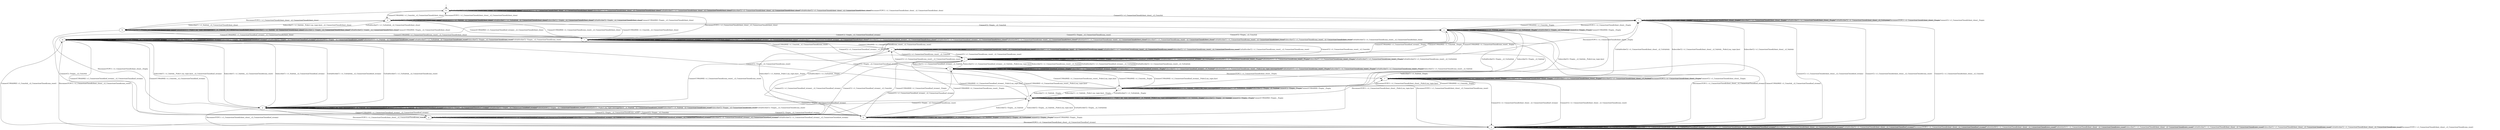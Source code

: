 digraph "" {
	graph [configurations="VerneMQ|emqtt|hbmqtt|mosquitto"];
	node [label="\N"];
	__start0	[feature=True,
		label="",
		shape=none];
	b	[feature=True];
	__start0 -> b	[key=0];
	b -> b	[key=0,
		feature="VerneMQ|emqtt|hbmqtt|mosquitto",
		label="PublishQoS0C2 / c1_ConnectionClosed(client_close)__c2_ConnectionClosed(client_close)"];
	b -> b	[key=1,
		feature="VerneMQ|emqtt|hbmqtt|mosquitto",
		label="PublishQoS1C1 / c1_ConnectionClosed(client_close)__c2_ConnectionClosed(client_close)"];
	b -> b	[key=2,
		feature="VerneMQ|emqtt|hbmqtt|mosquitto",
		label="SubscribeC1 / c1_ConnectionClosed(client_close)__c2_ConnectionClosed(client_close)"];
	b -> b	[key=3,
		feature="VerneMQ|emqtt|hbmqtt|mosquitto",
		label="UnSubScribeC1 / c1_ConnectionClosed(client_close)__c2_ConnectionClosed(client_close)"];
	b -> b	[key=4,
		feature="VerneMQ|emqtt|hbmqtt|mosquitto",
		label="SubscribeC2 / c1_ConnectionClosed(client_close)__c2_ConnectionClosed(client_close)"];
	b -> b	[key=5,
		feature="VerneMQ|emqtt|hbmqtt|mosquitto",
		label="UnSubScribeC2 / c1_ConnectionClosed(client_close)__c2_ConnectionClosed(client_close)"];
	b -> b	[key=6,
		feature="VerneMQ|emqtt|hbmqtt|mosquitto",
		label="DisconnectTCPC1 / c1_ConnectionClosed(client_close)__c2_ConnectionClosed(client_close)"];
	c	[feature="VerneMQ|emqtt|hbmqtt|mosquitto"];
	b -> c	[key=0,
		feature="VerneMQ|emqtt|hbmqtt|mosquitto",
		label="ConnectC2 / c1_ConnectionClosed(client_close)__c2_ConnAck"];
	d	[feature="VerneMQ|emqtt|hbmqtt|mosquitto"];
	b -> d	[key=0,
		feature="VerneMQ|emqtt|hbmqtt|mosquitto",
		label="ConnectC1WithWill / c1_ConnAck__c2_ConnectionClosed(client_close)"];
	c -> c	[key=0,
		feature="VerneMQ|emqtt|hbmqtt|mosquitto",
		label="PublishQoS0C2 / c1_ConnectionClosed(client_close)__Empty"];
	c -> c	[key=1,
		feature="VerneMQ|emqtt|hbmqtt|mosquitto",
		label="PublishQoS1C1 / c1_ConnectionClosed(client_close)__Empty"];
	c -> c	[key=2,
		feature="VerneMQ|emqtt|hbmqtt|mosquitto",
		label="SubscribeC1 / c1_ConnectionClosed(client_close)__Empty"];
	c -> c	[key=3,
		feature="VerneMQ|emqtt|hbmqtt|mosquitto",
		label="UnSubScribeC1 / c1_ConnectionClosed(client_close)__Empty"];
	c -> c	[key=4,
		feature="VerneMQ|emqtt|hbmqtt|mosquitto",
		label="UnSubScribeC2 / c1_ConnectionClosed(client_close)__c2_UnSubAck"];
	c -> c	[key=5,
		feature="VerneMQ|emqtt|hbmqtt|mosquitto",
		label="DisconnectTCPC1 / c1_ConnectionClosed(client_close)__Empty"];
	c -> c	[key=6,
		feature=hbmqtt,
		label="ConnectC2 / c1_ConnectionClosed(client_close)__Empty"];
	e	[feature="VerneMQ|emqtt|hbmqtt|mosquitto"];
	c -> e	[key=0,
		feature="VerneMQ|emqtt|hbmqtt|mosquitto",
		label="ConnectC1WithWill / c1_ConnAck__Empty"];
	f	[feature="VerneMQ|emqtt|hbmqtt|mosquitto"];
	c -> f	[key=0,
		feature="VerneMQ|hbmqtt|mosquitto",
		label="SubscribeC2 / c1_ConnectionClosed(client_close)__c2_SubAck"];
	c -> f	[key=1,
		feature=emqtt,
		label="SubscribeC2 / c1_ConnectionClosed(client_close)__c2_SubAck__Pub(c2,my_topic,bye)"];
	g	[feature="emqtt|mosquitto"];
	c -> g	[key=0,
		feature="emqtt|mosquitto",
		label="ConnectC2 / c1_ConnectionClosed(client_close)__c2_ConnectionClosed(eof_stream)"];
	c -> g	[key=1,
		feature=VerneMQ,
		label="ConnectC2 / c1_ConnectionClosed(client_close)__c2_ConnectionClosed(conn_reset)"];
	d -> b	[key=0,
		feature="VerneMQ|emqtt|hbmqtt|mosquitto",
		label="DisconnectTCPC1 / c1_ConnectionClosed(client_close)__c2_ConnectionClosed(client_close)"];
	d -> d	[key=0,
		feature="VerneMQ|emqtt|hbmqtt|mosquitto",
		label="PublishQoS0C2 / Empty__c2_ConnectionClosed(client_close)"];
	d -> d	[key=1,
		feature="VerneMQ|emqtt|hbmqtt|mosquitto",
		label="PublishQoS1C1 / c1_PubAck__c2_ConnectionClosed(client_close)"];
	d -> d	[key=2,
		feature="VerneMQ|emqtt|hbmqtt|mosquitto",
		label="UnSubScribeC1 / c1_UnSubAck__c2_ConnectionClosed(client_close)"];
	d -> d	[key=3,
		feature="VerneMQ|emqtt|hbmqtt|mosquitto",
		label="SubscribeC2 / Empty__c2_ConnectionClosed(client_close)"];
	d -> d	[key=4,
		feature="VerneMQ|emqtt|hbmqtt|mosquitto",
		label="UnSubScribeC2 / Empty__c2_ConnectionClosed(client_close)"];
	d -> d	[key=5,
		feature=hbmqtt,
		label="ConnectC1WithWill / Empty__c2_ConnectionClosed(client_close)"];
	d -> e	[key=0,
		feature="VerneMQ|emqtt|hbmqtt|mosquitto",
		label="ConnectC2 / Empty__c2_ConnAck"];
	h	[feature="VerneMQ|emqtt|hbmqtt|mosquitto"];
	d -> h	[key=0,
		feature="VerneMQ|hbmqtt|mosquitto",
		label="SubscribeC1 / c1_SubAck__c2_ConnectionClosed(client_close)"];
	d -> h	[key=1,
		feature=emqtt,
		label="SubscribeC1 / c1_SubAck__Pub(c1,my_topic,bye)__c2_ConnectionClosed(client_close)"];
	i	[feature="emqtt|mosquitto"];
	d -> i	[key=0,
		feature="emqtt|mosquitto",
		label="ConnectC1WithWill / c1_ConnectionClosed(eof_stream)__c2_ConnectionClosed(client_close)"];
	d -> i	[key=1,
		feature=VerneMQ,
		label="ConnectC1WithWill / c1_ConnectionClosed(conn_reset)__c2_ConnectionClosed(client_close)"];
	e -> c	[key=0,
		feature="VerneMQ|emqtt|hbmqtt|mosquitto",
		label="DisconnectTCPC1 / c1_ConnectionClosed(client_close)__Empty"];
	e -> e	[key=0,
		feature="VerneMQ|emqtt|hbmqtt|mosquitto",
		label="PublishQoS0C2 / Empty__Empty"];
	e -> e	[key=1,
		feature="VerneMQ|emqtt|hbmqtt|mosquitto",
		label="PublishQoS1C1 / c1_PubAck__Empty"];
	e -> e	[key=2,
		feature="VerneMQ|emqtt|hbmqtt|mosquitto",
		label="UnSubScribeC1 / c1_UnSubAck__Empty"];
	e -> e	[key=3,
		feature="VerneMQ|emqtt|hbmqtt|mosquitto",
		label="UnSubScribeC2 / Empty__c2_UnSubAck"];
	e -> e	[key=4,
		feature=hbmqtt,
		label="ConnectC2 / Empty__Empty"];
	e -> e	[key=5,
		feature=hbmqtt,
		label="ConnectC1WithWill / Empty__Empty"];
	j	[feature="VerneMQ|emqtt|hbmqtt|mosquitto"];
	e -> j	[key=0,
		feature="VerneMQ|hbmqtt|mosquitto",
		label="SubscribeC2 / Empty__c2_SubAck"];
	e -> j	[key=1,
		feature=emqtt,
		label="SubscribeC2 / Empty__c2_SubAck__Pub(c2,my_topic,bye)"];
	k	[feature="VerneMQ|emqtt|hbmqtt|mosquitto"];
	e -> k	[key=0,
		feature="VerneMQ|hbmqtt|mosquitto",
		label="SubscribeC1 / c1_SubAck__Empty"];
	e -> k	[key=1,
		feature=emqtt,
		label="SubscribeC1 / c1_SubAck__Pub(c1,my_topic,bye)__Empty"];
	l	[feature="emqtt|mosquitto"];
	e -> l	[key=0,
		feature="emqtt|mosquitto",
		label="ConnectC1WithWill / c1_ConnectionClosed(eof_stream)__Empty"];
	e -> l	[key=1,
		feature=VerneMQ,
		label="ConnectC1WithWill / c1_ConnectionClosed(conn_reset)__Empty"];
	m	[feature="emqtt|mosquitto"];
	e -> m	[key=0,
		feature="emqtt|mosquitto",
		label="ConnectC2 / Empty__c2_ConnectionClosed(eof_stream)"];
	e -> m	[key=1,
		feature=VerneMQ,
		label="ConnectC2 / Empty__c2_ConnectionClosed(conn_reset)"];
	f -> c	[key=0,
		feature="VerneMQ|emqtt|hbmqtt|mosquitto",
		label="UnSubScribeC2 / c1_ConnectionClosed(client_close)__c2_UnSubAck"];
	f -> f	[key=0,
		feature="VerneMQ|emqtt|hbmqtt|mosquitto",
		label="PublishQoS0C2 / c1_ConnectionClosed(client_close)__Pub(c2,my_topic,messageQos0)"];
	f -> f	[key=1,
		feature="VerneMQ|emqtt|hbmqtt|mosquitto",
		label="PublishQoS1C1 / c1_ConnectionClosed(client_close)__Empty"];
	f -> f	[key=2,
		feature="VerneMQ|emqtt|hbmqtt|mosquitto",
		label="SubscribeC1 / c1_ConnectionClosed(client_close)__Empty"];
	f -> f	[key=3,
		feature="VerneMQ|emqtt|hbmqtt|mosquitto",
		label="UnSubScribeC1 / c1_ConnectionClosed(client_close)__Empty"];
	f -> f	[key=4,
		feature="VerneMQ|emqtt|hbmqtt|mosquitto",
		label="SubscribeC2 / c1_ConnectionClosed(client_close)__c2_SubAck"];
	f -> f	[key=5,
		feature="VerneMQ|emqtt|hbmqtt|mosquitto",
		label="DisconnectTCPC1 / c1_ConnectionClosed(client_close)__Empty"];
	f -> f	[key=6,
		feature=hbmqtt,
		label="ConnectC2 / c1_ConnectionClosed(client_close)__Empty"];
	f -> g	[key=0,
		feature="emqtt|mosquitto",
		label="ConnectC2 / c1_ConnectionClosed(client_close)__c2_ConnectionClosed(eof_stream)"];
	f -> g	[key=1,
		feature=VerneMQ,
		label="ConnectC2 / c1_ConnectionClosed(client_close)__c2_ConnectionClosed(conn_reset)"];
	f -> j	[key=0,
		feature="VerneMQ|emqtt|hbmqtt|mosquitto",
		label="ConnectC1WithWill / c1_ConnAck__Empty"];
	g -> c	[key=0,
		feature="VerneMQ|emqtt|mosquitto",
		label="ConnectC2 / c1_ConnectionClosed(client_close)__c2_ConnAck"];
	g -> g	[key=0,
		feature="emqtt|mosquitto",
		label="PublishQoS0C2 / c1_ConnectionClosed(client_close)__c2_ConnectionClosed(eof_stream)"];
	g -> g	[key=1,
		feature="emqtt|mosquitto",
		label="PublishQoS1C1 / c1_ConnectionClosed(client_close)__c2_ConnectionClosed(eof_stream)"];
	g -> g	[key=2,
		feature="emqtt|mosquitto",
		label="SubscribeC1 / c1_ConnectionClosed(client_close)__c2_ConnectionClosed(eof_stream)"];
	g -> g	[key=3,
		feature="emqtt|mosquitto",
		label="UnSubScribeC1 / c1_ConnectionClosed(client_close)__c2_ConnectionClosed(eof_stream)"];
	g -> g	[key=4,
		feature="emqtt|mosquitto",
		label="SubscribeC2 / c1_ConnectionClosed(client_close)__c2_ConnectionClosed(eof_stream)"];
	g -> g	[key=5,
		feature="emqtt|mosquitto",
		label="UnSubScribeC2 / c1_ConnectionClosed(client_close)__c2_ConnectionClosed(eof_stream)"];
	g -> g	[key=6,
		feature="emqtt|mosquitto",
		label="DisconnectTCPC1 / c1_ConnectionClosed(client_close)__c2_ConnectionClosed(eof_stream)"];
	g -> g	[key=7,
		feature=VerneMQ,
		label="PublishQoS0C2 / c1_ConnectionClosed(client_close)__c2_ConnectionClosed(conn_reset)"];
	g -> g	[key=8,
		feature=VerneMQ,
		label="PublishQoS1C1 / c1_ConnectionClosed(client_close)__c2_ConnectionClosed(conn_reset)"];
	g -> g	[key=9,
		feature=VerneMQ,
		label="SubscribeC1 / c1_ConnectionClosed(client_close)__c2_ConnectionClosed(conn_reset)"];
	g -> g	[key=10,
		feature=VerneMQ,
		label="UnSubScribeC1 / c1_ConnectionClosed(client_close)__c2_ConnectionClosed(conn_reset)"];
	g -> g	[key=11,
		feature=VerneMQ,
		label="SubscribeC2 / c1_ConnectionClosed(client_close)__c2_ConnectionClosed(conn_reset)"];
	g -> g	[key=12,
		feature=VerneMQ,
		label="UnSubScribeC2 / c1_ConnectionClosed(client_close)__c2_ConnectionClosed(conn_reset)"];
	g -> g	[key=13,
		feature=VerneMQ,
		label="DisconnectTCPC1 / c1_ConnectionClosed(client_close)__c2_ConnectionClosed(conn_reset)"];
	g -> m	[key=0,
		feature="emqtt|mosquitto",
		label="ConnectC1WithWill / c1_ConnAck__c2_ConnectionClosed(eof_stream)"];
	g -> m	[key=1,
		feature=VerneMQ,
		label="ConnectC1WithWill / c1_ConnAck__c2_ConnectionClosed(conn_reset)"];
	h -> b	[key=0,
		feature="VerneMQ|emqtt|hbmqtt|mosquitto",
		label="DisconnectTCPC1 / c1_ConnectionClosed(client_close)__c2_ConnectionClosed(client_close)"];
	h -> d	[key=0,
		feature="VerneMQ|emqtt|hbmqtt|mosquitto",
		label="UnSubScribeC1 / c1_UnSubAck__c2_ConnectionClosed(client_close)"];
	h -> h	[key=0,
		feature="VerneMQ|emqtt|hbmqtt|mosquitto",
		label="PublishQoS0C2 / Empty__c2_ConnectionClosed(client_close)"];
	h -> h	[key=1,
		feature="VerneMQ|emqtt|hbmqtt|mosquitto",
		label="PublishQoS1C1 / Pub(c1,my_topic,messageQos1)__c1_PubAck__c2_ConnectionClosed(client_close)"];
	h -> h	[key=2,
		feature="VerneMQ|emqtt|hbmqtt|mosquitto",
		label="SubscribeC1 / c1_SubAck__c2_ConnectionClosed(client_close)"];
	h -> h	[key=3,
		feature="VerneMQ|emqtt|hbmqtt|mosquitto",
		label="SubscribeC2 / Empty__c2_ConnectionClosed(client_close)"];
	h -> h	[key=4,
		feature="VerneMQ|emqtt|hbmqtt|mosquitto",
		label="UnSubScribeC2 / Empty__c2_ConnectionClosed(client_close)"];
	h -> h	[key=5,
		feature=hbmqtt,
		label="ConnectC1WithWill / Empty__c2_ConnectionClosed(client_close)"];
	h -> i	[key=0,
		feature="emqtt|mosquitto",
		label="ConnectC1WithWill / c1_ConnectionClosed(eof_stream)__c2_ConnectionClosed(client_close)"];
	h -> i	[key=1,
		feature=VerneMQ,
		label="ConnectC1WithWill / c1_ConnectionClosed(conn_reset)__c2_ConnectionClosed(client_close)"];
	h -> k	[key=0,
		feature="VerneMQ|emqtt|hbmqtt|mosquitto",
		label="ConnectC2 / Empty__c2_ConnAck"];
	i -> b	[key=0,
		feature="VerneMQ|emqtt|mosquitto",
		label="DisconnectTCPC1 / c1_ConnectionClosed(client_close)__c2_ConnectionClosed(client_close)"];
	i -> d	[key=0,
		feature="VerneMQ|emqtt|mosquitto",
		label="ConnectC1WithWill / c1_ConnAck__c2_ConnectionClosed(client_close)"];
	i -> i	[key=0,
		feature="emqtt|mosquitto",
		label="PublishQoS0C2 / c1_ConnectionClosed(eof_stream)__c2_ConnectionClosed(client_close)"];
	i -> i	[key=1,
		feature="emqtt|mosquitto",
		label="PublishQoS1C1 / c1_ConnectionClosed(eof_stream)__c2_ConnectionClosed(client_close)"];
	i -> i	[key=2,
		feature="emqtt|mosquitto",
		label="SubscribeC1 / c1_ConnectionClosed(eof_stream)__c2_ConnectionClosed(client_close)"];
	i -> i	[key=3,
		feature="emqtt|mosquitto",
		label="UnSubScribeC1 / c1_ConnectionClosed(eof_stream)__c2_ConnectionClosed(client_close)"];
	i -> i	[key=4,
		feature="emqtt|mosquitto",
		label="SubscribeC2 / c1_ConnectionClosed(eof_stream)__c2_ConnectionClosed(client_close)"];
	i -> i	[key=5,
		feature="emqtt|mosquitto",
		label="UnSubScribeC2 / c1_ConnectionClosed(eof_stream)__c2_ConnectionClosed(client_close)"];
	i -> i	[key=6,
		feature=VerneMQ,
		label="PublishQoS0C2 / c1_ConnectionClosed(conn_reset)__c2_ConnectionClosed(client_close)"];
	i -> i	[key=7,
		feature=VerneMQ,
		label="PublishQoS1C1 / c1_ConnectionClosed(conn_reset)__c2_ConnectionClosed(client_close)"];
	i -> i	[key=8,
		feature=VerneMQ,
		label="SubscribeC1 / c1_ConnectionClosed(conn_reset)__c2_ConnectionClosed(client_close)"];
	i -> i	[key=9,
		feature=VerneMQ,
		label="UnSubScribeC1 / c1_ConnectionClosed(conn_reset)__c2_ConnectionClosed(client_close)"];
	i -> i	[key=10,
		feature=VerneMQ,
		label="SubscribeC2 / c1_ConnectionClosed(conn_reset)__c2_ConnectionClosed(client_close)"];
	i -> i	[key=11,
		feature=VerneMQ,
		label="UnSubScribeC2 / c1_ConnectionClosed(conn_reset)__c2_ConnectionClosed(client_close)"];
	i -> l	[key=0,
		feature="emqtt|mosquitto",
		label="ConnectC2 / c1_ConnectionClosed(eof_stream)__c2_ConnAck"];
	i -> l	[key=1,
		feature=VerneMQ,
		label="ConnectC2 / c1_ConnectionClosed(conn_reset)__c2_ConnAck"];
	j -> e	[key=0,
		feature="VerneMQ|emqtt|hbmqtt|mosquitto",
		label="UnSubScribeC2 / Empty__c2_UnSubAck"];
	j -> f	[key=0,
		feature="VerneMQ|emqtt|hbmqtt|mosquitto",
		label="DisconnectTCPC1 / c1_ConnectionClosed(client_close)__Pub(c2,my_topic,bye)"];
	j -> j	[key=0,
		feature="VerneMQ|emqtt|hbmqtt|mosquitto",
		label="PublishQoS0C2 / Empty__Pub(c2,my_topic,messageQos0)"];
	j -> j	[key=1,
		feature="VerneMQ|emqtt|hbmqtt|mosquitto",
		label="PublishQoS1C1 / c1_PubAck__Pub(c2,my_topic,messageQos1)"];
	j -> j	[key=2,
		feature="VerneMQ|emqtt|hbmqtt|mosquitto",
		label="UnSubScribeC1 / c1_UnSubAck__Empty"];
	j -> j	[key=3,
		feature="VerneMQ|emqtt|hbmqtt|mosquitto",
		label="SubscribeC2 / Empty__c2_SubAck"];
	j -> j	[key=4,
		feature=hbmqtt,
		label="ConnectC2 / Empty__Empty"];
	j -> j	[key=5,
		feature=hbmqtt,
		label="ConnectC1WithWill / Empty__Empty"];
	j -> m	[key=0,
		feature="emqtt|mosquitto",
		label="ConnectC2 / Empty__c2_ConnectionClosed(eof_stream)"];
	j -> m	[key=1,
		feature=VerneMQ,
		label="ConnectC2 / Empty__c2_ConnectionClosed(conn_reset)"];
	n	[feature="VerneMQ|emqtt|hbmqtt|mosquitto"];
	j -> n	[key=0,
		feature="VerneMQ|hbmqtt|mosquitto",
		label="SubscribeC1 / c1_SubAck__Empty"];
	j -> n	[key=1,
		feature=emqtt,
		label="SubscribeC1 / c1_SubAck__Pub(c1,my_topic,bye)__Empty"];
	o	[feature="emqtt|mosquitto"];
	j -> o	[key=0,
		feature="emqtt|mosquitto",
		label="ConnectC1WithWill / c1_ConnectionClosed(eof_stream)__Pub(c2,my_topic,bye)"];
	j -> o	[key=1,
		feature=VerneMQ,
		label="ConnectC1WithWill / c1_ConnectionClosed(conn_reset)__Pub(c2,my_topic,bye)"];
	k -> c	[key=0,
		feature="VerneMQ|emqtt|hbmqtt|mosquitto",
		label="DisconnectTCPC1 / c1_ConnectionClosed(client_close)__Empty"];
	k -> e	[key=0,
		feature="VerneMQ|emqtt|hbmqtt|mosquitto",
		label="UnSubScribeC1 / c1_UnSubAck__Empty"];
	k -> k	[key=0,
		feature="VerneMQ|emqtt|hbmqtt|mosquitto",
		label="PublishQoS0C2 / Pub(c1,my_topic,messageQos0)__Empty"];
	k -> k	[key=1,
		feature="VerneMQ|emqtt|hbmqtt|mosquitto",
		label="PublishQoS1C1 / Pub(c1,my_topic,messageQos1)__c1_PubAck__Empty"];
	k -> k	[key=2,
		feature="VerneMQ|emqtt|hbmqtt|mosquitto",
		label="SubscribeC1 / c1_SubAck__Empty"];
	k -> k	[key=3,
		feature="VerneMQ|emqtt|hbmqtt|mosquitto",
		label="UnSubScribeC2 / Empty__c2_UnSubAck"];
	k -> k	[key=4,
		feature=hbmqtt,
		label="ConnectC2 / Empty__Empty"];
	k -> k	[key=5,
		feature=hbmqtt,
		label="ConnectC1WithWill / Empty__Empty"];
	k -> l	[key=0,
		feature="emqtt|mosquitto",
		label="ConnectC1WithWill / c1_ConnectionClosed(eof_stream)__Empty"];
	k -> l	[key=1,
		feature=VerneMQ,
		label="ConnectC1WithWill / c1_ConnectionClosed(conn_reset)__Empty"];
	k -> n	[key=0,
		feature="VerneMQ|hbmqtt|mosquitto",
		label="SubscribeC2 / Empty__c2_SubAck"];
	k -> n	[key=1,
		feature=emqtt,
		label="SubscribeC2 / Empty__c2_SubAck__Pub(c2,my_topic,bye)"];
	p	[feature="emqtt|mosquitto"];
	k -> p	[key=0,
		feature="emqtt|mosquitto",
		label="ConnectC2 / Empty__c2_ConnectionClosed(eof_stream)"];
	k -> p	[key=1,
		feature=VerneMQ,
		label="ConnectC2 / Empty__c2_ConnectionClosed(conn_reset)"];
	l -> c	[key=0,
		feature="VerneMQ|emqtt|mosquitto",
		label="DisconnectTCPC1 / c1_ConnectionClosed(client_close)__Empty"];
	l -> e	[key=0,
		feature="VerneMQ|emqtt|mosquitto",
		label="ConnectC1WithWill / c1_ConnAck__Empty"];
	l -> l	[key=0,
		feature="emqtt|mosquitto",
		label="PublishQoS0C2 / c1_ConnectionClosed(eof_stream)__Empty"];
	l -> l	[key=1,
		feature="emqtt|mosquitto",
		label="PublishQoS1C1 / c1_ConnectionClosed(eof_stream)__Empty"];
	l -> l	[key=2,
		feature="emqtt|mosquitto",
		label="SubscribeC1 / c1_ConnectionClosed(eof_stream)__Empty"];
	l -> l	[key=3,
		feature="emqtt|mosquitto",
		label="UnSubScribeC1 / c1_ConnectionClosed(eof_stream)__Empty"];
	l -> l	[key=4,
		feature="emqtt|mosquitto",
		label="UnSubScribeC2 / c1_ConnectionClosed(eof_stream)__c2_UnSubAck"];
	l -> l	[key=5,
		feature=VerneMQ,
		label="PublishQoS0C2 / c1_ConnectionClosed(conn_reset)__Empty"];
	l -> l	[key=6,
		feature=VerneMQ,
		label="PublishQoS1C1 / c1_ConnectionClosed(conn_reset)__Empty"];
	l -> l	[key=7,
		feature=VerneMQ,
		label="SubscribeC1 / c1_ConnectionClosed(conn_reset)__Empty"];
	l -> l	[key=8,
		feature=VerneMQ,
		label="UnSubScribeC1 / c1_ConnectionClosed(conn_reset)__Empty"];
	l -> l	[key=9,
		feature=VerneMQ,
		label="UnSubScribeC2 / c1_ConnectionClosed(conn_reset)__c2_UnSubAck"];
	l -> o	[key=0,
		feature=mosquitto,
		label="SubscribeC2 / c1_ConnectionClosed(eof_stream)__c2_SubAck"];
	l -> o	[key=1,
		feature=emqtt,
		label="SubscribeC2 / c1_ConnectionClosed(eof_stream)__c2_SubAck__Pub(c2,my_topic,bye)"];
	l -> o	[key=2,
		feature=VerneMQ,
		label="SubscribeC2 / c1_ConnectionClosed(conn_reset)__c2_SubAck"];
	q	[feature="emqtt|mosquitto"];
	l -> q	[key=0,
		feature="emqtt|mosquitto",
		label="ConnectC2 / c1_ConnectionClosed(eof_stream)__c2_ConnectionClosed(eof_stream)"];
	r	[feature=VerneMQ];
	l -> r	[key=0,
		feature=VerneMQ,
		label="ConnectC2 / c1_ConnectionClosed(conn_reset)__c2_ConnectionClosed(conn_reset)"];
	m -> e	[key=0,
		feature="VerneMQ|emqtt|mosquitto",
		label="ConnectC2 / Empty__c2_ConnAck"];
	m -> g	[key=0,
		feature="emqtt|mosquitto",
		label="DisconnectTCPC1 / c1_ConnectionClosed(client_close)__c2_ConnectionClosed(eof_stream)"];
	m -> g	[key=1,
		feature=VerneMQ,
		label="DisconnectTCPC1 / c1_ConnectionClosed(client_close)__c2_ConnectionClosed(conn_reset)"];
	m -> m	[key=0,
		feature="emqtt|mosquitto",
		label="PublishQoS0C2 / Empty__c2_ConnectionClosed(eof_stream)"];
	m -> m	[key=1,
		feature="emqtt|mosquitto",
		label="PublishQoS1C1 / c1_PubAck__c2_ConnectionClosed(eof_stream)"];
	m -> m	[key=2,
		feature="emqtt|mosquitto",
		label="UnSubScribeC1 / c1_UnSubAck__c2_ConnectionClosed(eof_stream)"];
	m -> m	[key=3,
		feature="emqtt|mosquitto",
		label="SubscribeC2 / Empty__c2_ConnectionClosed(eof_stream)"];
	m -> m	[key=4,
		feature="emqtt|mosquitto",
		label="UnSubScribeC2 / Empty__c2_ConnectionClosed(eof_stream)"];
	m -> m	[key=5,
		feature=VerneMQ,
		label="PublishQoS0C2 / Empty__c2_ConnectionClosed(conn_reset)"];
	m -> m	[key=6,
		feature=VerneMQ,
		label="PublishQoS1C1 / c1_PubAck__c2_ConnectionClosed(conn_reset)"];
	m -> m	[key=7,
		feature=VerneMQ,
		label="UnSubScribeC1 / c1_UnSubAck__c2_ConnectionClosed(conn_reset)"];
	m -> m	[key=8,
		feature=VerneMQ,
		label="SubscribeC2 / Empty__c2_ConnectionClosed(conn_reset)"];
	m -> m	[key=9,
		feature=VerneMQ,
		label="UnSubScribeC2 / Empty__c2_ConnectionClosed(conn_reset)"];
	m -> p	[key=0,
		feature=mosquitto,
		label="SubscribeC1 / c1_SubAck__c2_ConnectionClosed(eof_stream)"];
	m -> p	[key=1,
		feature=emqtt,
		label="SubscribeC1 / c1_SubAck__Pub(c1,my_topic,bye)__c2_ConnectionClosed(eof_stream)"];
	m -> p	[key=2,
		feature=VerneMQ,
		label="SubscribeC1 / c1_SubAck__c2_ConnectionClosed(conn_reset)"];
	m -> q	[key=0,
		feature="emqtt|mosquitto",
		label="ConnectC1WithWill / c1_ConnectionClosed(eof_stream)__c2_ConnectionClosed(eof_stream)"];
	m -> r	[key=0,
		feature=VerneMQ,
		label="ConnectC1WithWill / c1_ConnectionClosed(conn_reset)__c2_ConnectionClosed(conn_reset)"];
	n -> f	[key=0,
		feature="VerneMQ|emqtt|hbmqtt|mosquitto",
		label="DisconnectTCPC1 / c1_ConnectionClosed(client_close)__Pub(c2,my_topic,bye)"];
	n -> j	[key=0,
		feature="VerneMQ|emqtt|hbmqtt|mosquitto",
		label="UnSubScribeC1 / c1_UnSubAck__Empty"];
	n -> k	[key=0,
		feature="VerneMQ|emqtt|hbmqtt|mosquitto",
		label="UnSubScribeC2 / Empty__c2_UnSubAck"];
	n -> n	[key=0,
		feature="VerneMQ|emqtt|hbmqtt|mosquitto",
		label="PublishQoS0C2 / Pub(c1,my_topic,messageQos0)__Pub(c2,my_topic,messageQos0)"];
	n -> n	[key=1,
		feature="VerneMQ|emqtt|hbmqtt|mosquitto",
		label="PublishQoS1C1 / Pub(c1,my_topic,messageQos1)__c1_PubAck__Pub(c2,my_topic,messageQos1)"];
	n -> n	[key=2,
		feature="VerneMQ|emqtt|hbmqtt|mosquitto",
		label="SubscribeC1 / c1_SubAck__Empty"];
	n -> n	[key=3,
		feature="VerneMQ|emqtt|hbmqtt|mosquitto",
		label="SubscribeC2 / Empty__c2_SubAck"];
	n -> n	[key=4,
		feature=hbmqtt,
		label="ConnectC2 / Empty__Empty"];
	n -> n	[key=5,
		feature=hbmqtt,
		label="ConnectC1WithWill / Empty__Empty"];
	n -> o	[key=0,
		feature="emqtt|mosquitto",
		label="ConnectC1WithWill / c1_ConnectionClosed(eof_stream)__Pub(c2,my_topic,bye)"];
	n -> o	[key=1,
		feature=VerneMQ,
		label="ConnectC1WithWill / c1_ConnectionClosed(conn_reset)__Pub(c2,my_topic,bye)"];
	n -> p	[key=0,
		feature="emqtt|mosquitto",
		label="ConnectC2 / Empty__c2_ConnectionClosed(eof_stream)"];
	n -> p	[key=1,
		feature=VerneMQ,
		label="ConnectC2 / Empty__c2_ConnectionClosed(conn_reset)"];
	o -> f	[key=0,
		feature="VerneMQ|emqtt|mosquitto",
		label="DisconnectTCPC1 / c1_ConnectionClosed(client_close)__Empty"];
	o -> j	[key=0,
		feature="VerneMQ|emqtt|mosquitto",
		label="ConnectC1WithWill / c1_ConnAck__Empty"];
	o -> l	[key=0,
		feature="emqtt|mosquitto",
		label="UnSubScribeC2 / c1_ConnectionClosed(eof_stream)__c2_UnSubAck"];
	o -> l	[key=1,
		feature=VerneMQ,
		label="UnSubScribeC2 / c1_ConnectionClosed(conn_reset)__c2_UnSubAck"];
	o -> o	[key=0,
		feature="emqtt|mosquitto",
		label="PublishQoS0C2 / c1_ConnectionClosed(eof_stream)__Pub(c2,my_topic,messageQos0)"];
	o -> o	[key=1,
		feature="emqtt|mosquitto",
		label="PublishQoS1C1 / c1_ConnectionClosed(eof_stream)__Empty"];
	o -> o	[key=2,
		feature="emqtt|mosquitto",
		label="SubscribeC1 / c1_ConnectionClosed(eof_stream)__Empty"];
	o -> o	[key=3,
		feature="emqtt|mosquitto",
		label="UnSubScribeC1 / c1_ConnectionClosed(eof_stream)__Empty"];
	o -> o	[key=4,
		feature="emqtt|mosquitto",
		label="SubscribeC2 / c1_ConnectionClosed(eof_stream)__c2_SubAck"];
	o -> o	[key=5,
		feature=VerneMQ,
		label="PublishQoS0C2 / c1_ConnectionClosed(conn_reset)__Pub(c2,my_topic,messageQos0)"];
	o -> o	[key=6,
		feature=VerneMQ,
		label="PublishQoS1C1 / c1_ConnectionClosed(conn_reset)__Empty"];
	o -> o	[key=7,
		feature=VerneMQ,
		label="SubscribeC1 / c1_ConnectionClosed(conn_reset)__Empty"];
	o -> o	[key=8,
		feature=VerneMQ,
		label="UnSubScribeC1 / c1_ConnectionClosed(conn_reset)__Empty"];
	o -> o	[key=9,
		feature=VerneMQ,
		label="SubscribeC2 / c1_ConnectionClosed(conn_reset)__c2_SubAck"];
	o -> q	[key=0,
		feature="emqtt|mosquitto",
		label="ConnectC2 / c1_ConnectionClosed(eof_stream)__c2_ConnectionClosed(eof_stream)"];
	o -> r	[key=0,
		feature=VerneMQ,
		label="ConnectC2 / c1_ConnectionClosed(conn_reset)__c2_ConnectionClosed(conn_reset)"];
	p -> g	[key=0,
		feature="emqtt|mosquitto",
		label="DisconnectTCPC1 / c1_ConnectionClosed(client_close)__c2_ConnectionClosed(eof_stream)"];
	p -> g	[key=1,
		feature=VerneMQ,
		label="DisconnectTCPC1 / c1_ConnectionClosed(client_close)__c2_ConnectionClosed(conn_reset)"];
	p -> k	[key=0,
		feature="VerneMQ|emqtt|mosquitto",
		label="ConnectC2 / Empty__c2_ConnAck"];
	p -> m	[key=0,
		feature="emqtt|mosquitto",
		label="UnSubScribeC1 / c1_UnSubAck__c2_ConnectionClosed(eof_stream)"];
	p -> m	[key=1,
		feature=VerneMQ,
		label="UnSubScribeC1 / c1_UnSubAck__c2_ConnectionClosed(conn_reset)"];
	p -> p	[key=0,
		feature="emqtt|mosquitto",
		label="PublishQoS0C2 / Empty__c2_ConnectionClosed(eof_stream)"];
	p -> p	[key=1,
		feature="emqtt|mosquitto",
		label="PublishQoS1C1 / Pub(c1,my_topic,messageQos1)__c1_PubAck__c2_ConnectionClosed(eof_stream)"];
	p -> p	[key=2,
		feature="emqtt|mosquitto",
		label="SubscribeC1 / c1_SubAck__c2_ConnectionClosed(eof_stream)"];
	p -> p	[key=3,
		feature="emqtt|mosquitto",
		label="SubscribeC2 / Empty__c2_ConnectionClosed(eof_stream)"];
	p -> p	[key=4,
		feature="emqtt|mosquitto",
		label="UnSubScribeC2 / Empty__c2_ConnectionClosed(eof_stream)"];
	p -> p	[key=5,
		feature=VerneMQ,
		label="PublishQoS0C2 / Empty__c2_ConnectionClosed(conn_reset)"];
	p -> p	[key=6,
		feature=VerneMQ,
		label="PublishQoS1C1 / Pub(c1,my_topic,messageQos1)__c1_PubAck__c2_ConnectionClosed(conn_reset)"];
	p -> p	[key=7,
		feature=VerneMQ,
		label="SubscribeC1 / c1_SubAck__c2_ConnectionClosed(conn_reset)"];
	p -> p	[key=8,
		feature=VerneMQ,
		label="SubscribeC2 / Empty__c2_ConnectionClosed(conn_reset)"];
	p -> p	[key=9,
		feature=VerneMQ,
		label="UnSubScribeC2 / Empty__c2_ConnectionClosed(conn_reset)"];
	p -> q	[key=0,
		feature="emqtt|mosquitto",
		label="ConnectC1WithWill / c1_ConnectionClosed(eof_stream)__c2_ConnectionClosed(eof_stream)"];
	p -> r	[key=0,
		feature=VerneMQ,
		label="ConnectC1WithWill / c1_ConnectionClosed(conn_reset)__c2_ConnectionClosed(conn_reset)"];
	q -> g	[key=0,
		feature="emqtt|mosquitto",
		label="DisconnectTCPC1 / c1_ConnectionClosed(client_close)__c2_ConnectionClosed(eof_stream)"];
	q -> l	[key=0,
		feature="emqtt|mosquitto",
		label="ConnectC2 / c1_ConnectionClosed(eof_stream)__c2_ConnAck"];
	q -> m	[key=0,
		feature="emqtt|mosquitto",
		label="ConnectC1WithWill / c1_ConnAck__c2_ConnectionClosed(eof_stream)"];
	q -> q	[key=0,
		feature="emqtt|mosquitto",
		label="PublishQoS0C2 / c1_ConnectionClosed(eof_stream)__c2_ConnectionClosed(eof_stream)"];
	q -> q	[key=1,
		feature="emqtt|mosquitto",
		label="PublishQoS1C1 / c1_ConnectionClosed(eof_stream)__c2_ConnectionClosed(eof_stream)"];
	q -> q	[key=2,
		feature="emqtt|mosquitto",
		label="SubscribeC1 / c1_ConnectionClosed(eof_stream)__c2_ConnectionClosed(eof_stream)"];
	q -> q	[key=3,
		feature="emqtt|mosquitto",
		label="UnSubScribeC1 / c1_ConnectionClosed(eof_stream)__c2_ConnectionClosed(eof_stream)"];
	q -> q	[key=4,
		feature="emqtt|mosquitto",
		label="SubscribeC2 / c1_ConnectionClosed(eof_stream)__c2_ConnectionClosed(eof_stream)"];
	q -> q	[key=5,
		feature="emqtt|mosquitto",
		label="UnSubScribeC2 / c1_ConnectionClosed(eof_stream)__c2_ConnectionClosed(eof_stream)"];
	r -> g	[key=0,
		feature=VerneMQ,
		label="DisconnectTCPC1 / c1_ConnectionClosed(client_close)__c2_ConnectionClosed(conn_reset)"];
	r -> l	[key=0,
		feature=VerneMQ,
		label="ConnectC2 / c1_ConnectionClosed(conn_reset)__c2_ConnAck"];
	r -> m	[key=0,
		feature=VerneMQ,
		label="ConnectC1WithWill / c1_ConnAck__c2_ConnectionClosed(conn_reset)"];
	r -> r	[key=0,
		feature=VerneMQ,
		label="PublishQoS0C2 / c1_ConnectionClosed(conn_reset)__c2_ConnectionClosed(conn_reset)"];
	r -> r	[key=1,
		feature=VerneMQ,
		label="PublishQoS1C1 / c1_ConnectionClosed(conn_reset)__c2_ConnectionClosed(conn_reset)"];
	r -> r	[key=2,
		feature=VerneMQ,
		label="SubscribeC1 / c1_ConnectionClosed(conn_reset)__c2_ConnectionClosed(conn_reset)"];
	r -> r	[key=3,
		feature=VerneMQ,
		label="UnSubScribeC1 / c1_ConnectionClosed(conn_reset)__c2_ConnectionClosed(conn_reset)"];
	r -> r	[key=4,
		feature=VerneMQ,
		label="SubscribeC2 / c1_ConnectionClosed(conn_reset)__c2_ConnectionClosed(conn_reset)"];
	r -> r	[key=5,
		feature=VerneMQ,
		label="UnSubScribeC2 / c1_ConnectionClosed(conn_reset)__c2_ConnectionClosed(conn_reset)"];
}
